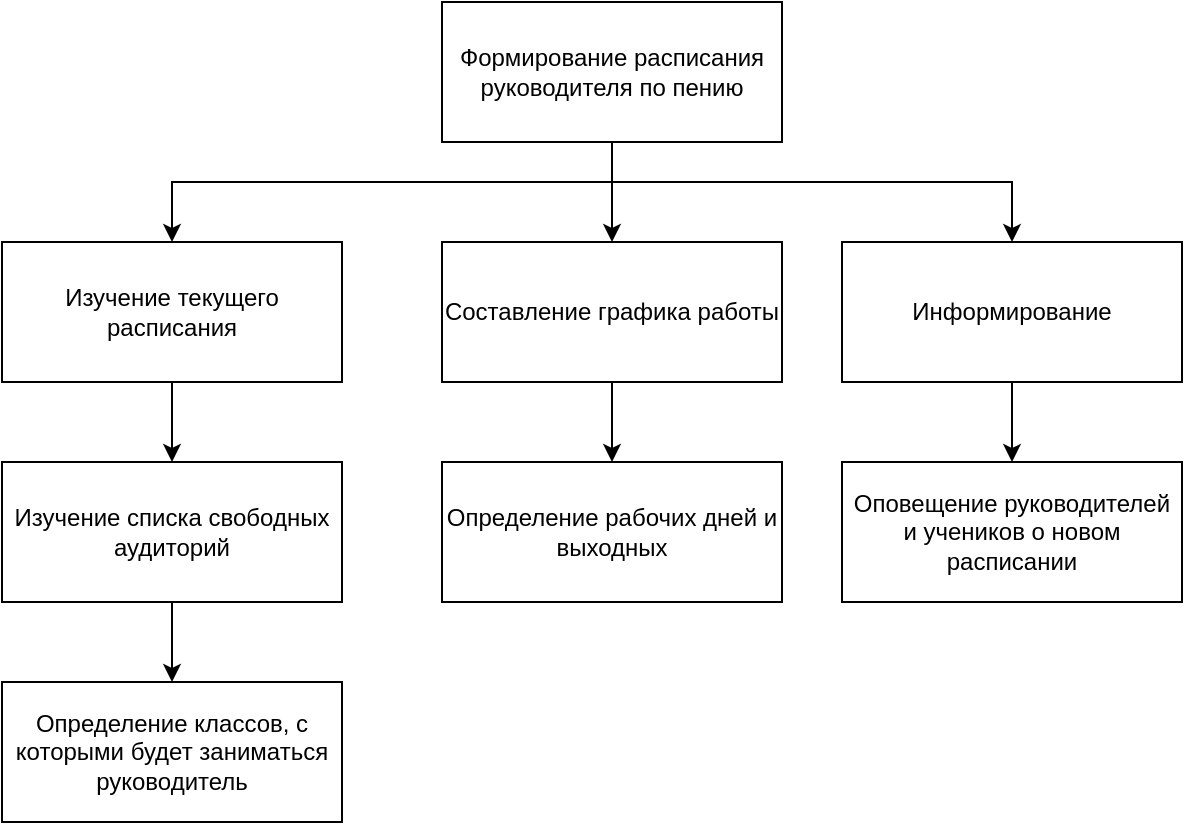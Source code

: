 <mxfile version="24.7.15">
  <diagram name="Страница — 1" id="SSwnVQ5cWj7G7MAEDLKA">
    <mxGraphModel dx="796" dy="477" grid="1" gridSize="10" guides="1" tooltips="1" connect="1" arrows="1" fold="1" page="1" pageScale="1" pageWidth="827" pageHeight="1169" math="0" shadow="0">
      <root>
        <mxCell id="0" />
        <mxCell id="1" parent="0" />
        <mxCell id="d0K_Fbcojt2cNPpG246x-8" style="edgeStyle=orthogonalEdgeStyle;rounded=0;orthogonalLoop=1;jettySize=auto;html=1;entryX=0.5;entryY=0;entryDx=0;entryDy=0;" edge="1" parent="1" source="d0K_Fbcojt2cNPpG246x-3" target="d0K_Fbcojt2cNPpG246x-5">
          <mxGeometry relative="1" as="geometry">
            <mxPoint x="395" y="220" as="targetPoint" />
            <Array as="points">
              <mxPoint x="395" y="210" />
              <mxPoint x="175" y="210" />
            </Array>
          </mxGeometry>
        </mxCell>
        <mxCell id="d0K_Fbcojt2cNPpG246x-9" style="edgeStyle=orthogonalEdgeStyle;rounded=0;orthogonalLoop=1;jettySize=auto;html=1;entryX=0.5;entryY=0;entryDx=0;entryDy=0;" edge="1" parent="1" source="d0K_Fbcojt2cNPpG246x-3" target="d0K_Fbcojt2cNPpG246x-6">
          <mxGeometry relative="1" as="geometry" />
        </mxCell>
        <mxCell id="d0K_Fbcojt2cNPpG246x-10" style="edgeStyle=orthogonalEdgeStyle;rounded=0;orthogonalLoop=1;jettySize=auto;html=1;entryX=0.5;entryY=0;entryDx=0;entryDy=0;" edge="1" parent="1" source="d0K_Fbcojt2cNPpG246x-3" target="d0K_Fbcojt2cNPpG246x-7">
          <mxGeometry relative="1" as="geometry">
            <Array as="points">
              <mxPoint x="395" y="210" />
              <mxPoint x="595" y="210" />
            </Array>
          </mxGeometry>
        </mxCell>
        <mxCell id="d0K_Fbcojt2cNPpG246x-3" value="Формирование расписания руководителя по пению" style="rounded=0;whiteSpace=wrap;html=1;" vertex="1" parent="1">
          <mxGeometry x="310" y="120" width="170" height="70" as="geometry" />
        </mxCell>
        <mxCell id="d0K_Fbcojt2cNPpG246x-12" style="edgeStyle=orthogonalEdgeStyle;rounded=0;orthogonalLoop=1;jettySize=auto;html=1;entryX=0.5;entryY=0;entryDx=0;entryDy=0;" edge="1" parent="1" source="d0K_Fbcojt2cNPpG246x-5" target="d0K_Fbcojt2cNPpG246x-11">
          <mxGeometry relative="1" as="geometry" />
        </mxCell>
        <mxCell id="d0K_Fbcojt2cNPpG246x-5" value="Изучение текущего расписания" style="rounded=0;whiteSpace=wrap;html=1;" vertex="1" parent="1">
          <mxGeometry x="90" y="240" width="170" height="70" as="geometry" />
        </mxCell>
        <mxCell id="d0K_Fbcojt2cNPpG246x-14" style="edgeStyle=orthogonalEdgeStyle;rounded=0;orthogonalLoop=1;jettySize=auto;html=1;entryX=0.5;entryY=0;entryDx=0;entryDy=0;" edge="1" parent="1" source="d0K_Fbcojt2cNPpG246x-6" target="d0K_Fbcojt2cNPpG246x-13">
          <mxGeometry relative="1" as="geometry" />
        </mxCell>
        <mxCell id="d0K_Fbcojt2cNPpG246x-6" value="Составление графика работы" style="rounded=0;whiteSpace=wrap;html=1;" vertex="1" parent="1">
          <mxGeometry x="310" y="240" width="170" height="70" as="geometry" />
        </mxCell>
        <mxCell id="d0K_Fbcojt2cNPpG246x-18" style="edgeStyle=orthogonalEdgeStyle;rounded=0;orthogonalLoop=1;jettySize=auto;html=1;entryX=0.5;entryY=0;entryDx=0;entryDy=0;" edge="1" parent="1" source="d0K_Fbcojt2cNPpG246x-7" target="d0K_Fbcojt2cNPpG246x-17">
          <mxGeometry relative="1" as="geometry" />
        </mxCell>
        <mxCell id="d0K_Fbcojt2cNPpG246x-7" value="Информирование" style="rounded=0;whiteSpace=wrap;html=1;" vertex="1" parent="1">
          <mxGeometry x="510" y="240" width="170" height="70" as="geometry" />
        </mxCell>
        <mxCell id="d0K_Fbcojt2cNPpG246x-16" style="edgeStyle=orthogonalEdgeStyle;rounded=0;orthogonalLoop=1;jettySize=auto;html=1;entryX=0.5;entryY=0;entryDx=0;entryDy=0;" edge="1" parent="1" source="d0K_Fbcojt2cNPpG246x-11" target="d0K_Fbcojt2cNPpG246x-15">
          <mxGeometry relative="1" as="geometry" />
        </mxCell>
        <mxCell id="d0K_Fbcojt2cNPpG246x-11" value="Изучение списка свободных аудиторий" style="rounded=0;whiteSpace=wrap;html=1;" vertex="1" parent="1">
          <mxGeometry x="90" y="350" width="170" height="70" as="geometry" />
        </mxCell>
        <mxCell id="d0K_Fbcojt2cNPpG246x-13" value="Определение рабочих дней и выходных" style="rounded=0;whiteSpace=wrap;html=1;" vertex="1" parent="1">
          <mxGeometry x="310" y="350" width="170" height="70" as="geometry" />
        </mxCell>
        <mxCell id="d0K_Fbcojt2cNPpG246x-15" value="Определение классов, с которыми будет заниматься руководитель" style="rounded=0;whiteSpace=wrap;html=1;" vertex="1" parent="1">
          <mxGeometry x="90" y="460" width="170" height="70" as="geometry" />
        </mxCell>
        <mxCell id="d0K_Fbcojt2cNPpG246x-17" value="Оповещение руководителей и учеников о новом расписании" style="rounded=0;whiteSpace=wrap;html=1;" vertex="1" parent="1">
          <mxGeometry x="510" y="350" width="170" height="70" as="geometry" />
        </mxCell>
      </root>
    </mxGraphModel>
  </diagram>
</mxfile>
